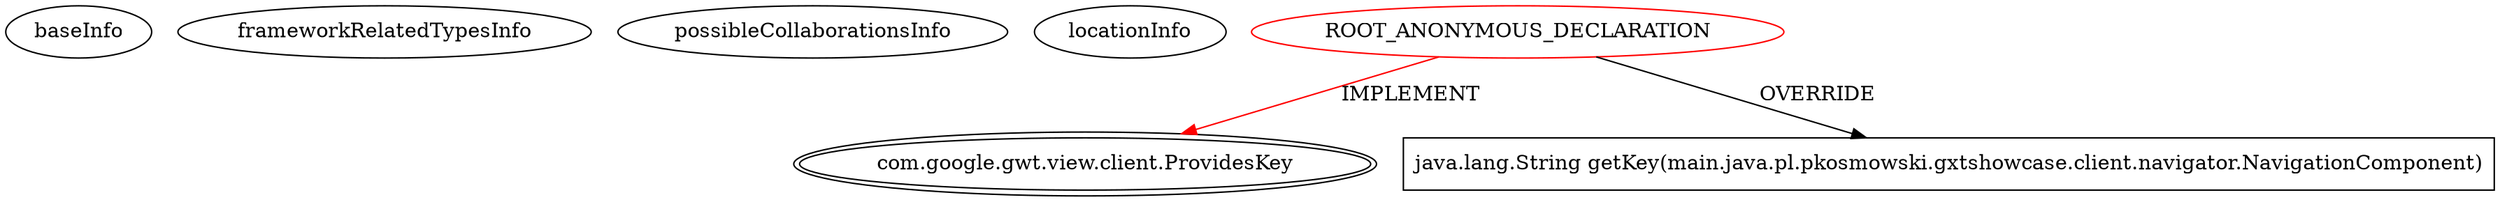 digraph {
baseInfo[graphId=3425,category="extension_graph",isAnonymous=true,possibleRelation=false]
frameworkRelatedTypesInfo[0="com.google.gwt.view.client.ProvidesKey"]
possibleCollaborationsInfo[]
locationInfo[projectName="kospiotr-gwt-layout-designer",filePath="/kospiotr-gwt-layout-designer/gwt-layout-designer-master/src/main/java/pl/pkosmowski/gxtshowcase/client/navigator/NavigationComponent.java",contextSignature="com.sencha.gxt.data.shared.ModelKeyProvider createModelKeyProvider()",graphId="3425"]
0[label="ROOT_ANONYMOUS_DECLARATION",vertexType="ROOT_ANONYMOUS_DECLARATION",isFrameworkType=false,color=red]
1[label="com.google.gwt.view.client.ProvidesKey",vertexType="FRAMEWORK_INTERFACE_TYPE",isFrameworkType=true,peripheries=2]
2[label="java.lang.String getKey(main.java.pl.pkosmowski.gxtshowcase.client.navigator.NavigationComponent)",vertexType="OVERRIDING_METHOD_DECLARATION",isFrameworkType=false,shape=box]
0->1[label="IMPLEMENT",color=red]
0->2[label="OVERRIDE"]
}
